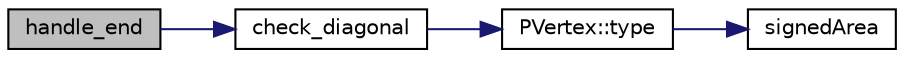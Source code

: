 digraph "handle_end"
{
 // LATEX_PDF_SIZE
  edge [fontname="Helvetica",fontsize="10",labelfontname="Helvetica",labelfontsize="10"];
  node [fontname="Helvetica",fontsize="10",shape=record];
  rankdir="LR";
  Node1 [label="handle_end",height=0.2,width=0.4,color="black", fillcolor="grey75", style="filled", fontcolor="black",tooltip=" "];
  Node1 -> Node2 [color="midnightblue",fontsize="10",style="solid",fontname="Helvetica"];
  Node2 [label="check_diagonal",height=0.2,width=0.4,color="black", fillcolor="white", style="filled",URL="$d6/d83/mtriangulate_8_c.html#a2f65d7c276ad04c7aac240e8f2231634",tooltip=" "];
  Node2 -> Node3 [color="midnightblue",fontsize="10",style="solid",fontname="Helvetica"];
  Node3 [label="PVertex::type",height=0.2,width=0.4,color="black", fillcolor="white", style="filled",URL="$de/d06/class_p_vertex.html#a3c0f16ac9ddf54c3d3ff225d31ab16b6",tooltip=" "];
  Node3 -> Node4 [color="midnightblue",fontsize="10",style="solid",fontname="Helvetica"];
  Node4 [label="signedArea",height=0.2,width=0.4,color="black", fillcolor="white", style="filled",URL="$d5/d00/point_8_c.html#ac3461a08db55ea6d28a406f79a317cbd",tooltip=" "];
}
